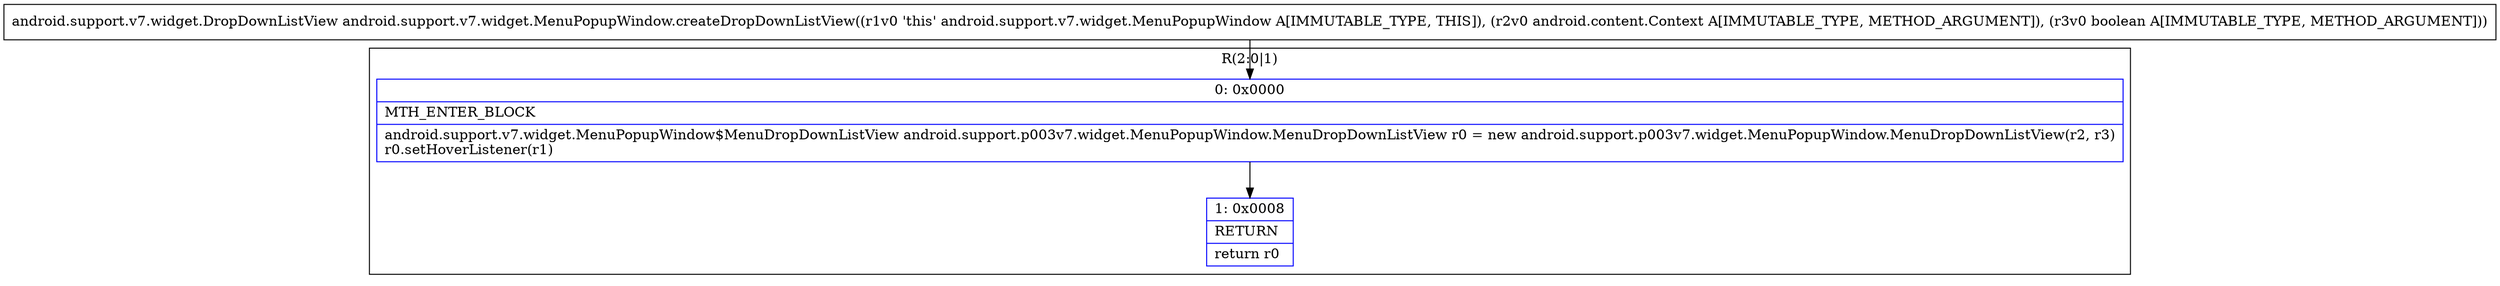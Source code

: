digraph "CFG forandroid.support.v7.widget.MenuPopupWindow.createDropDownListView(Landroid\/content\/Context;Z)Landroid\/support\/v7\/widget\/DropDownListView;" {
subgraph cluster_Region_1972680496 {
label = "R(2:0|1)";
node [shape=record,color=blue];
Node_0 [shape=record,label="{0\:\ 0x0000|MTH_ENTER_BLOCK\l|android.support.v7.widget.MenuPopupWindow$MenuDropDownListView android.support.p003v7.widget.MenuPopupWindow.MenuDropDownListView r0 = new android.support.p003v7.widget.MenuPopupWindow.MenuDropDownListView(r2, r3)\lr0.setHoverListener(r1)\l}"];
Node_1 [shape=record,label="{1\:\ 0x0008|RETURN\l|return r0\l}"];
}
MethodNode[shape=record,label="{android.support.v7.widget.DropDownListView android.support.v7.widget.MenuPopupWindow.createDropDownListView((r1v0 'this' android.support.v7.widget.MenuPopupWindow A[IMMUTABLE_TYPE, THIS]), (r2v0 android.content.Context A[IMMUTABLE_TYPE, METHOD_ARGUMENT]), (r3v0 boolean A[IMMUTABLE_TYPE, METHOD_ARGUMENT])) }"];
MethodNode -> Node_0;
Node_0 -> Node_1;
}


